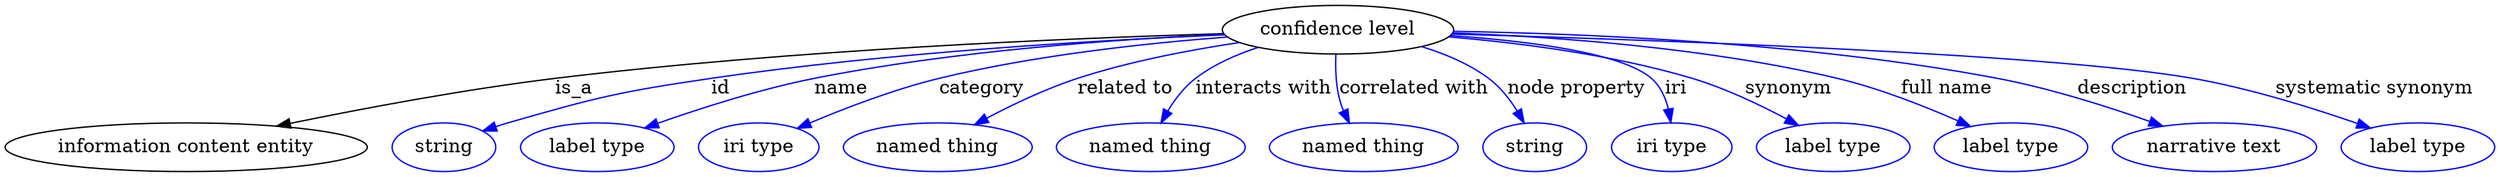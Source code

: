 digraph {
	graph [bb="0,0,1500.8,123"];
	node [label="\N"];
	"confidence level"	 [height=0.5,
		label="confidence level",
		pos="807.34,105",
		width=1.9137];
	"information content entity"	 [height=0.5,
		pos="103.34,18",
		width=2.8706];
	"confidence level" -> "information content entity"	 [label=is_a,
		lp="339.34,61.5",
		pos="e,159.77,33.23 738.77,103.03 645.46,99.63 473.49,90.782 328.34,69 274.39,60.904 214.16,46.987 169.6,35.734"];
	id	 [color=blue,
		height=0.5,
		label=string,
		pos="255.34,18",
		width=0.84854];
	"confidence level" -> id	 [color=blue,
		label=id,
		lp="438.84,61.5",
		pos="e,279.16,29.598 739.75,101.32 664.56,96.579 539.66,86.742 433.34,69 371.14,58.621 355.03,56.363 295.34,36 293.09,35.232 290.79,34.384 \
288.5,33.487",
		style=solid];
	name	 [color=blue,
		height=0.5,
		label="label type",
		pos="349.34,18",
		width=1.2638];
	"confidence level" -> name	 [color=blue,
		label=name,
		lp="512.84,61.5",
		pos="e,380.81,31.073 739.81,101.38 676.53,96.989 579.62,87.723 497.34,69 460.32,60.576 419.63,46.158 390.3,34.796",
		style=solid];
	category	 [color=blue,
		height=0.5,
		label="iri type",
		pos="449.34,18",
		width=1.011];
	"confidence level" -> category	 [color=blue,
		label=category,
		lp="597.84,61.5",
		pos="e,475.53,30.796 742.2,99.064 694.99,93.768 629.96,84.413 574.34,69 543.23,60.38 509.42,46.275 484.81,35.081",
		style=solid];
	"related to"	 [color=blue,
		height=0.5,
		label="named thing",
		pos="559.34,18",
		width=1.5346];
	"confidence level" -> "related to"	 [color=blue,
		label="related to",
		lp="684.34,61.5",
		pos="e,585.86,33.871 750.85,94.673 722.59,88.676 688.14,80.095 658.34,69 636.49,60.864 613.25,49.072 594.78,38.876",
		style=solid];
	"interacts with"	 [color=blue,
		height=0.5,
		label="named thing",
		pos="687.34,18",
		width=1.5346];
	"confidence level" -> "interacts with"	 [color=blue,
		label="interacts with",
		lp="766.34,61.5",
		pos="e,698.92,35.795 766.5,90.285 753.91,84.692 740.44,77.564 729.34,69 720.26,61.991 711.86,52.673 705,43.92",
		style=solid];
	"correlated with"	 [color=blue,
		height=0.5,
		label="named thing",
		pos="815.34,18",
		width=1.5346];
	"confidence level" -> "correlated with"	 [color=blue,
		label="correlated with",
		lp="849.34,61.5",
		pos="e,811.16,36.222 806.94,86.539 806.92,76.83 807.2,64.744 808.34,54 808.61,51.452 808.97,48.815 809.38,46.18",
		style=solid];
	"node property"	 [color=blue,
		height=0.5,
		label=string,
		pos="919.34,18",
		width=0.84854];
	"confidence level" -> "node property"	 [color=blue,
		label="node property",
		lp="941.34,61.5",
		pos="e,912.56,35.984 853.08,91.312 866.14,85.856 879.7,78.548 890.34,69 897.61,62.475 903.5,53.681 908.03,45.234",
		style=solid];
	iri	 [color=blue,
		height=0.5,
		label="iri type",
		pos="1004.3,18",
		width=1.011];
	"confidence level" -> iri	 [color=blue,
		label=iri,
		lp="1000.8,61.5",
		pos="e,1001.3,36.137 871.27,98.276 914.36,92.578 966.34,83.062 983.34,69 990.45,63.123 995.18,54.449 998.32,45.915",
		style=solid];
	synonym	 [color=blue,
		height=0.5,
		label="label type",
		pos="1104.3,18",
		width=1.2638];
	"confidence level" -> synonym	 [color=blue,
		label=synonym,
		lp="1068.8,61.5",
		pos="e,1080.9,33.693 872.58,98.986 913.32,93.896 966.39,84.808 1011.3,69 1032.6,61.509 1054.9,49.493 1072.3,39.006",
		style=solid];
	"full name"	 [color=blue,
		height=0.5,
		label="label type",
		pos="1213.3,18",
		width=1.2638];
	"confidence level" -> "full name"	 [color=blue,
		label="full name",
		lp="1167.8,61.5",
		pos="e,1186.3,32.728 875.48,102.23 935.17,98.476 1023.8,89.658 1098.3,69 1125.8,61.398 1155.1,48.312 1177.3,37.299",
		style=solid];
	description	 [color=blue,
		height=0.5,
		label="narrative text",
		pos="1334.3,18",
		width=1.6068];
	"confidence level" -> description	 [color=blue,
		label=description,
		lp="1278.8,61.5",
		pos="e,1301.8,33.001 874.85,100.96 970,94.902 1138.6,82.686 1198.3,69 1230.8,61.55 1266.1,48.185 1292.5,37.006",
		style=solid];
	"systematic synonym"	 [color=blue,
		height=0.5,
		label="label type",
		pos="1455.3,18",
		width=1.2638];
	"confidence level" -> "systematic synonym"	 [color=blue,
		label="systematic synonym",
		lp="1421.3,61.5",
		pos="e,1425.3,31.521 875.97,102.44 994.29,97.645 1231.8,86.202 1313.3,69 1349,61.479 1387.8,47.074 1415.9,35.486",
		style=solid];
}
